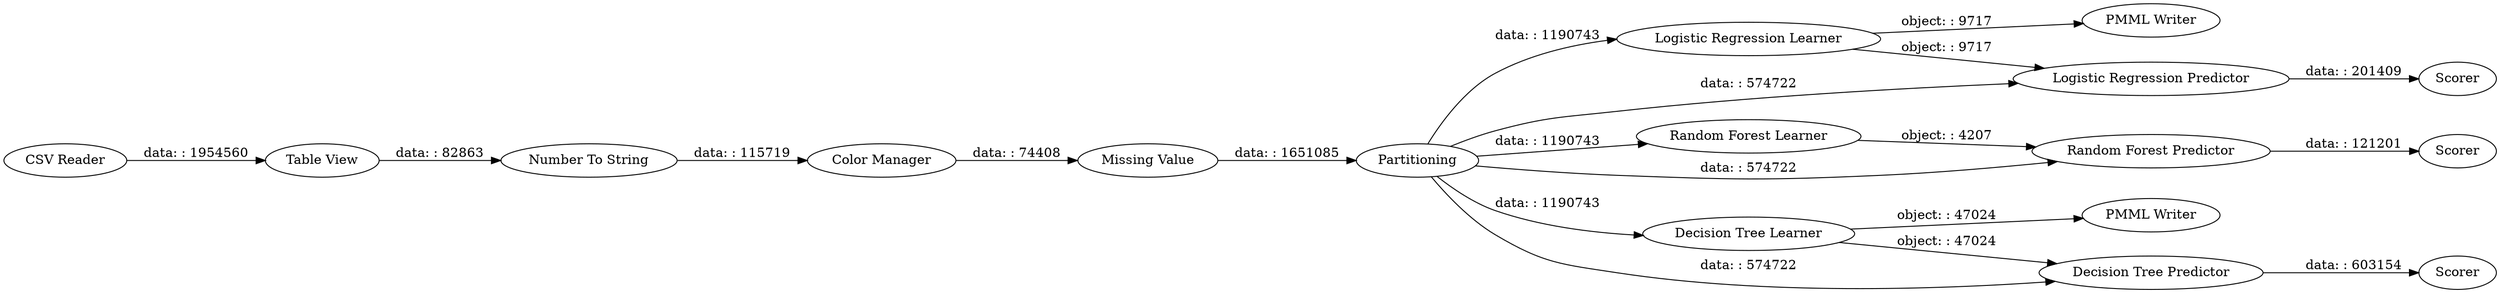 digraph {
	"6758453329147714117_12" [label="Logistic Regression Learner"]
	"6758453329147714117_16" [label="Random Forest Predictor"]
	"6758453329147714117_17" [label=Scorer]
	"6758453329147714117_18" [label="PMML Writer"]
	"6758453329147714117_3" [label="Table View"]
	"6758453329147714117_6" [label="Missing Value"]
	"6758453329147714117_15" [label="Random Forest Learner"]
	"6758453329147714117_14" [label=Scorer]
	"6758453329147714117_7" [label=Partitioning]
	"6758453329147714117_8" [label="Decision Tree Learner"]
	"6758453329147714117_11" [label="PMML Writer"]
	"6758453329147714117_13" [label="Logistic Regression Predictor"]
	"6758453329147714117_4" [label="Number To String"]
	"6758453329147714117_9" [label="Decision Tree Predictor"]
	"6758453329147714117_2" [label="CSV Reader"]
	"6758453329147714117_5" [label="Color Manager"]
	"6758453329147714117_10" [label=Scorer]
	"6758453329147714117_7" -> "6758453329147714117_9" [label="data: : 574722"]
	"6758453329147714117_5" -> "6758453329147714117_6" [label="data: : 74408"]
	"6758453329147714117_13" -> "6758453329147714117_14" [label="data: : 201409"]
	"6758453329147714117_7" -> "6758453329147714117_16" [label="data: : 574722"]
	"6758453329147714117_4" -> "6758453329147714117_5" [label="data: : 115719"]
	"6758453329147714117_7" -> "6758453329147714117_15" [label="data: : 1190743"]
	"6758453329147714117_8" -> "6758453329147714117_9" [label="object: : 47024"]
	"6758453329147714117_12" -> "6758453329147714117_13" [label="object: : 9717"]
	"6758453329147714117_7" -> "6758453329147714117_8" [label="data: : 1190743"]
	"6758453329147714117_3" -> "6758453329147714117_4" [label="data: : 82863"]
	"6758453329147714117_7" -> "6758453329147714117_13" [label="data: : 574722"]
	"6758453329147714117_8" -> "6758453329147714117_11" [label="object: : 47024"]
	"6758453329147714117_12" -> "6758453329147714117_18" [label="object: : 9717"]
	"6758453329147714117_2" -> "6758453329147714117_3" [label="data: : 1954560"]
	"6758453329147714117_6" -> "6758453329147714117_7" [label="data: : 1651085"]
	"6758453329147714117_7" -> "6758453329147714117_12" [label="data: : 1190743"]
	"6758453329147714117_15" -> "6758453329147714117_16" [label="object: : 4207"]
	"6758453329147714117_16" -> "6758453329147714117_17" [label="data: : 121201"]
	"6758453329147714117_9" -> "6758453329147714117_10" [label="data: : 603154"]
	rankdir=LR
}
